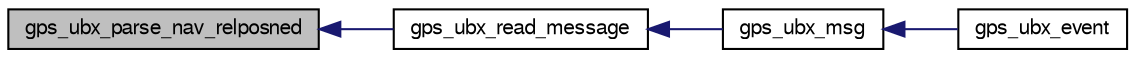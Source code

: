 digraph "gps_ubx_parse_nav_relposned"
{
  edge [fontname="FreeSans",fontsize="10",labelfontname="FreeSans",labelfontsize="10"];
  node [fontname="FreeSans",fontsize="10",shape=record];
  rankdir="LR";
  Node1 [label="gps_ubx_parse_nav_relposned",height=0.2,width=0.4,color="black", fillcolor="grey75", style="filled", fontcolor="black"];
  Node1 -> Node2 [dir="back",color="midnightblue",fontsize="10",style="solid",fontname="FreeSans"];
  Node2 [label="gps_ubx_read_message",height=0.2,width=0.4,color="black", fillcolor="white", style="filled",URL="$gps__ubx_8h.html#a40f87b11657c4465a6a31c8c80e2aad9"];
  Node2 -> Node3 [dir="back",color="midnightblue",fontsize="10",style="solid",fontname="FreeSans"];
  Node3 [label="gps_ubx_msg",height=0.2,width=0.4,color="black", fillcolor="white", style="filled",URL="$gps__ubx_8h.html#ab3be7fdb9eae93ba80f43b848cdb7416"];
  Node3 -> Node4 [dir="back",color="midnightblue",fontsize="10",style="solid",fontname="FreeSans"];
  Node4 [label="gps_ubx_event",height=0.2,width=0.4,color="black", fillcolor="white", style="filled",URL="$gps__ubx_8h.html#a8384aab04d3a0e824cf5a71403515730"];
}
